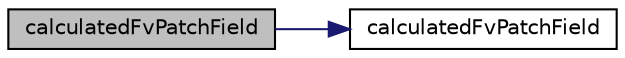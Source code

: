 digraph "calculatedFvPatchField"
{
  bgcolor="transparent";
  edge [fontname="Helvetica",fontsize="10",labelfontname="Helvetica",labelfontsize="10"];
  node [fontname="Helvetica",fontsize="10",shape=record];
  rankdir="LR";
  Node6 [label="calculatedFvPatchField",height=0.2,width=0.4,color="black", fillcolor="grey75", style="filled", fontcolor="black"];
  Node6 -> Node7 [color="midnightblue",fontsize="10",style="solid",fontname="Helvetica"];
  Node7 [label="calculatedFvPatchField",height=0.2,width=0.4,color="black",URL="$a22761.html#a23d34e9522c57f9f6497eabce1a7a09b",tooltip="Construct from patch and internal field. "];
}

